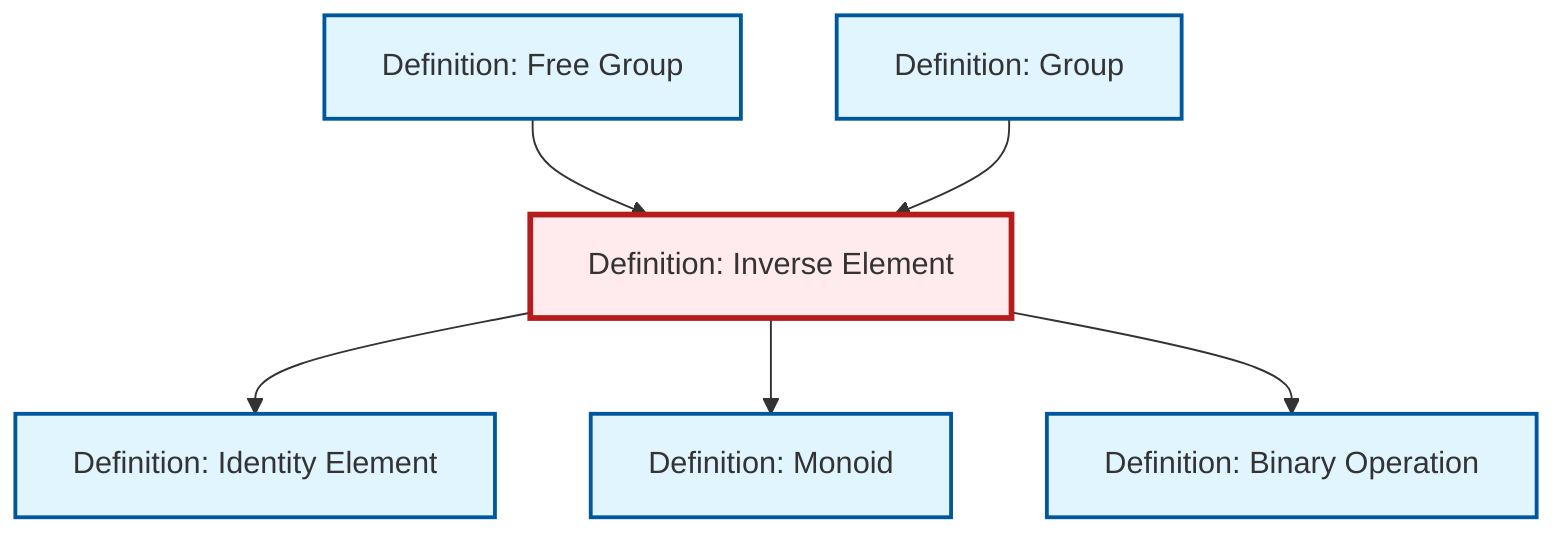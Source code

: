 graph TD
    classDef definition fill:#e1f5fe,stroke:#01579b,stroke-width:2px
    classDef theorem fill:#f3e5f5,stroke:#4a148c,stroke-width:2px
    classDef axiom fill:#fff3e0,stroke:#e65100,stroke-width:2px
    classDef example fill:#e8f5e9,stroke:#1b5e20,stroke-width:2px
    classDef current fill:#ffebee,stroke:#b71c1c,stroke-width:3px
    def-free-group["Definition: Free Group"]:::definition
    def-group["Definition: Group"]:::definition
    def-monoid["Definition: Monoid"]:::definition
    def-binary-operation["Definition: Binary Operation"]:::definition
    def-inverse-element["Definition: Inverse Element"]:::definition
    def-identity-element["Definition: Identity Element"]:::definition
    def-inverse-element --> def-identity-element
    def-free-group --> def-inverse-element
    def-inverse-element --> def-monoid
    def-inverse-element --> def-binary-operation
    def-group --> def-inverse-element
    class def-inverse-element current